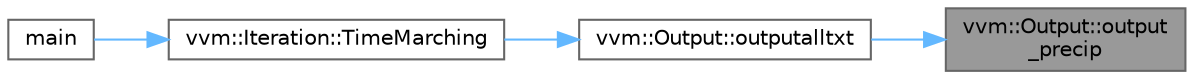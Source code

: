 digraph "vvm::Output::output_precip"
{
 // INTERACTIVE_SVG=YES
 // LATEX_PDF_SIZE
  bgcolor="transparent";
  edge [fontname=Helvetica,fontsize=10,labelfontname=Helvetica,labelfontsize=10];
  node [fontname=Helvetica,fontsize=10,shape=box,height=0.2,width=0.4];
  rankdir="RL";
  Node1 [id="Node000001",label="vvm::Output::output\l_precip",height=0.2,width=0.4,color="gray40", fillcolor="grey60", style="filled", fontcolor="black",tooltip=" "];
  Node1 -> Node2 [id="edge1_Node000001_Node000002",dir="back",color="steelblue1",style="solid",tooltip=" "];
  Node2 [id="Node000002",label="vvm::Output::outputalltxt",height=0.2,width=0.4,color="grey40", fillcolor="white", style="filled",URL="$classvvm_1_1Output.html#a93646479d0835937618e7571ffb87c98",tooltip=" "];
  Node2 -> Node3 [id="edge2_Node000002_Node000003",dir="back",color="steelblue1",style="solid",tooltip=" "];
  Node3 [id="Node000003",label="vvm::Iteration::TimeMarching",height=0.2,width=0.4,color="grey40", fillcolor="white", style="filled",URL="$classvvm_1_1Iteration.html#aad30e493dc2f262d8349e7832828a4db",tooltip=" "];
  Node3 -> Node4 [id="edge3_Node000003_Node000004",dir="back",color="steelblue1",style="solid",tooltip=" "];
  Node4 [id="Node000004",label="main",height=0.2,width=0.4,color="grey40", fillcolor="white", style="filled",URL="$main_8cpp.html#a3c04138a5bfe5d72780bb7e82a18e627",tooltip=" "];
}
